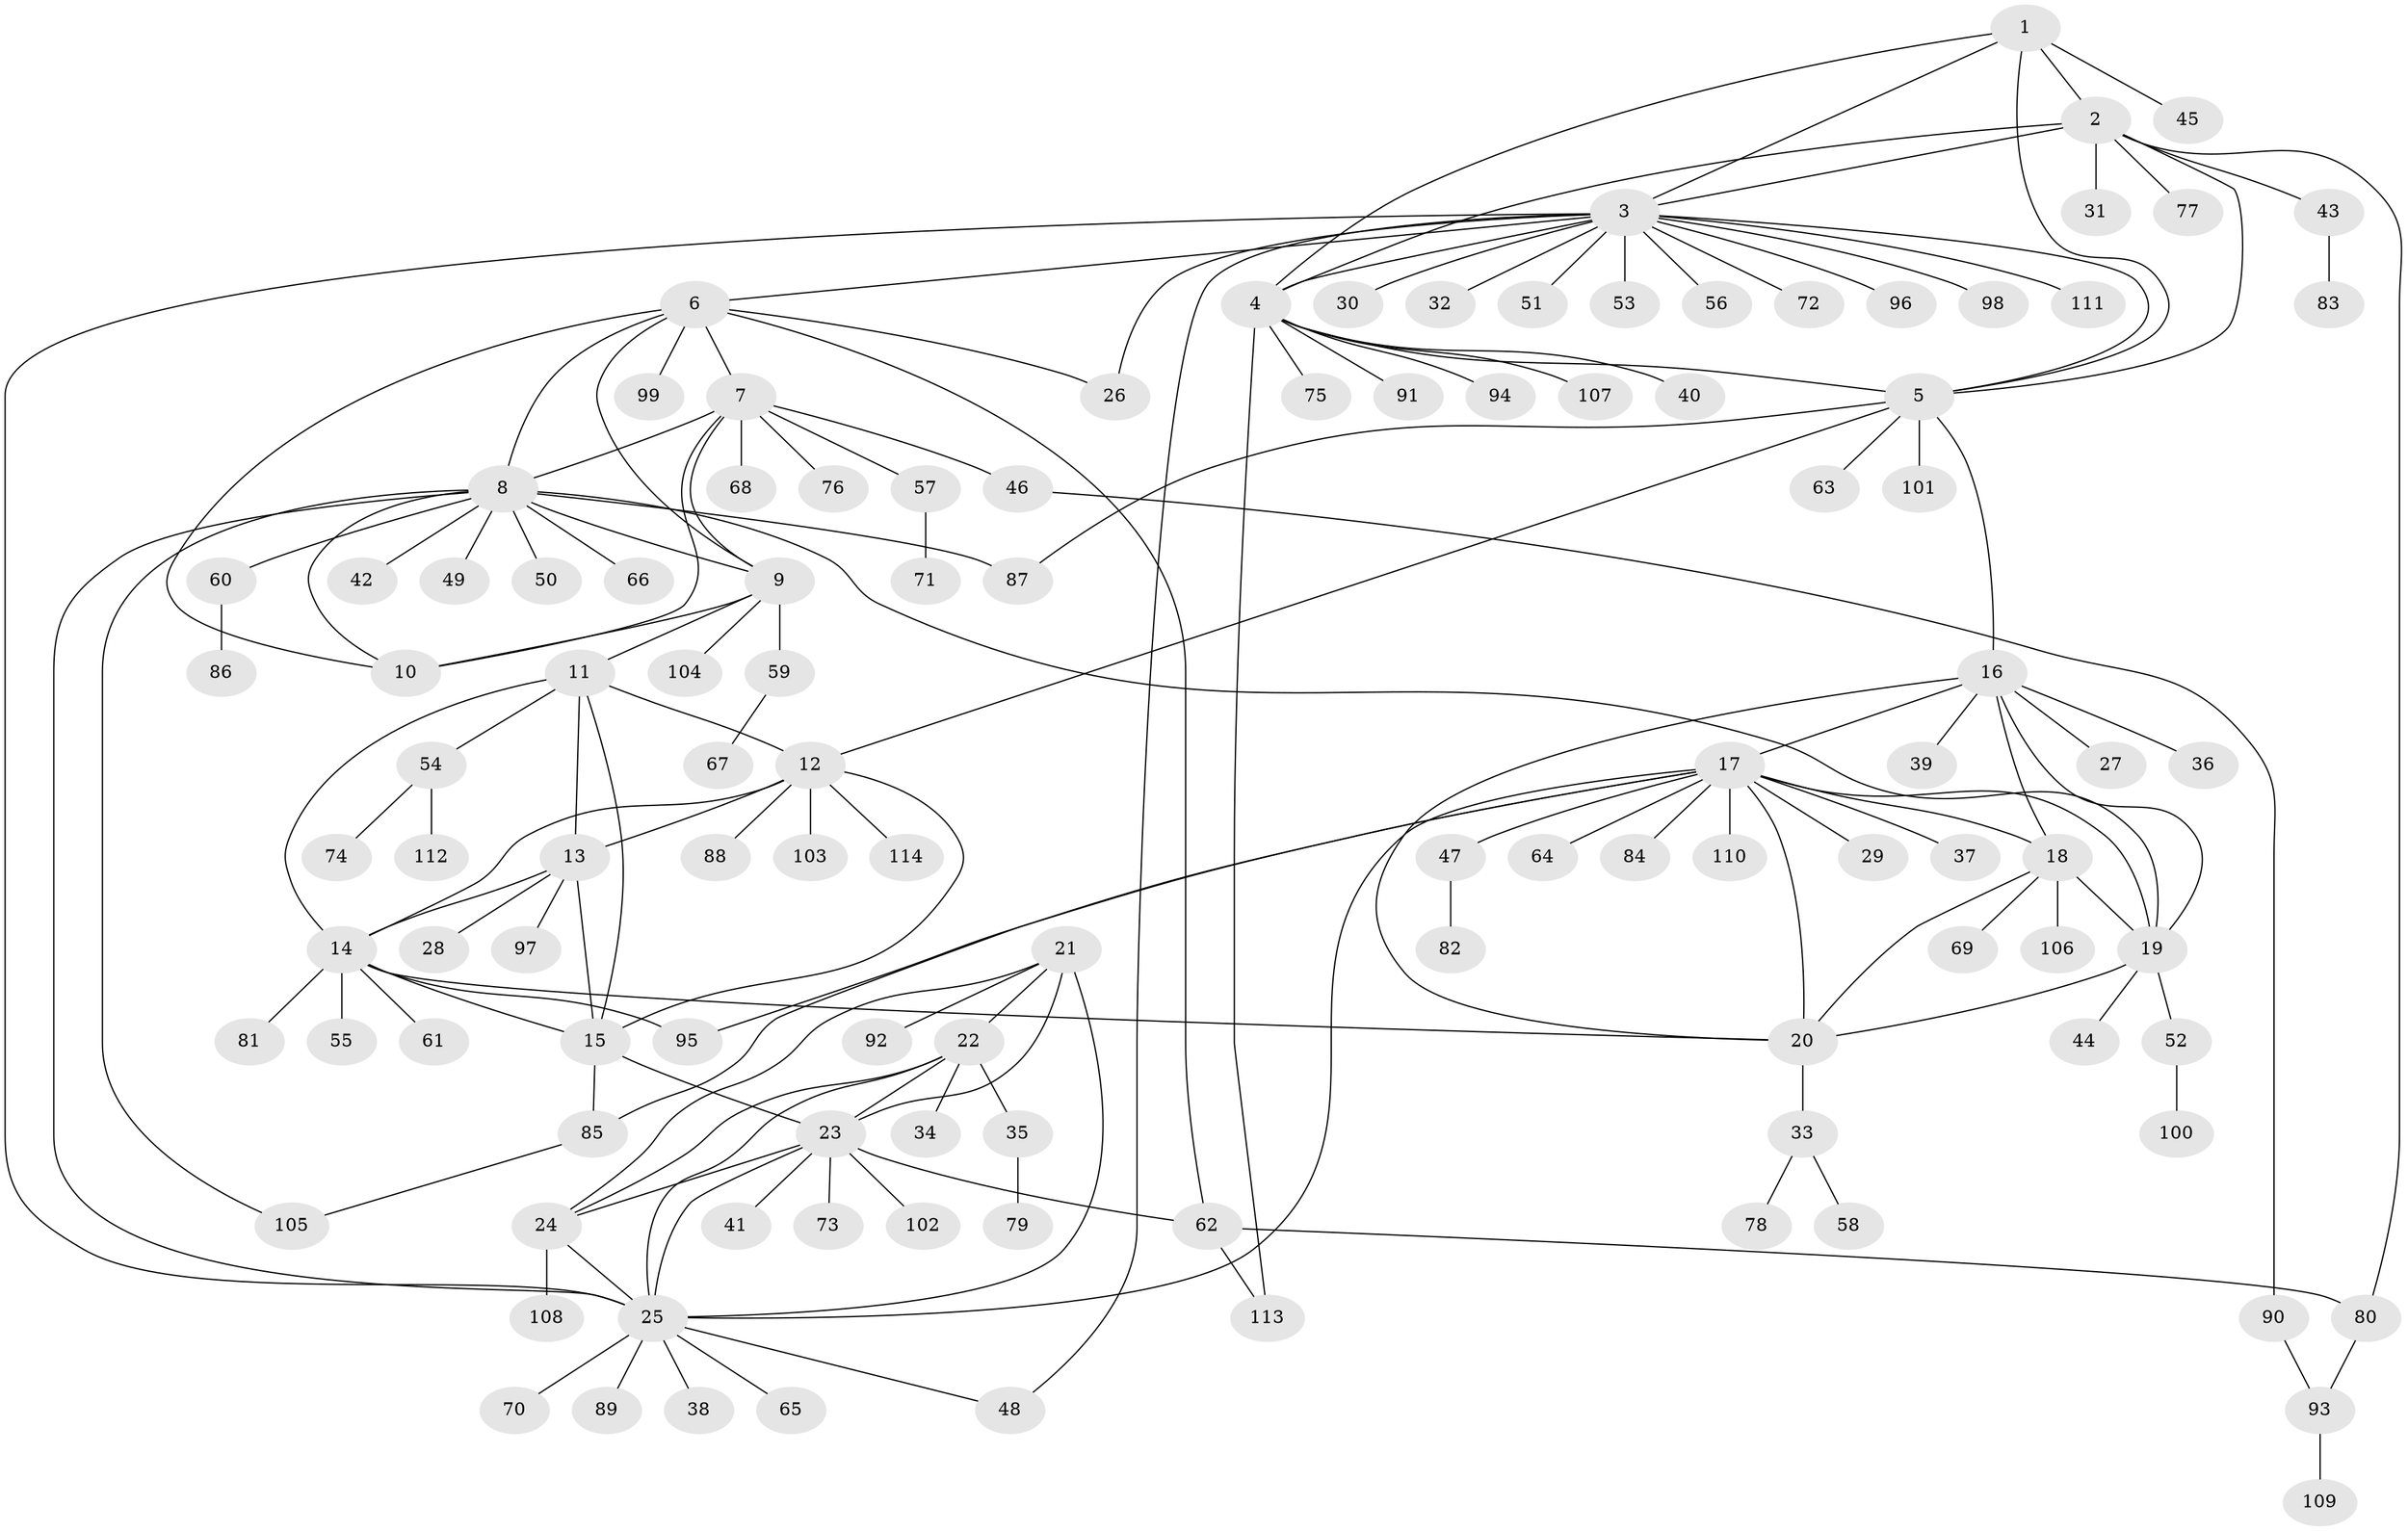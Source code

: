// Generated by graph-tools (version 1.1) at 2025/55/03/09/25 04:55:23]
// undirected, 114 vertices, 159 edges
graph export_dot {
graph [start="1"]
  node [color=gray90,style=filled];
  1;
  2;
  3;
  4;
  5;
  6;
  7;
  8;
  9;
  10;
  11;
  12;
  13;
  14;
  15;
  16;
  17;
  18;
  19;
  20;
  21;
  22;
  23;
  24;
  25;
  26;
  27;
  28;
  29;
  30;
  31;
  32;
  33;
  34;
  35;
  36;
  37;
  38;
  39;
  40;
  41;
  42;
  43;
  44;
  45;
  46;
  47;
  48;
  49;
  50;
  51;
  52;
  53;
  54;
  55;
  56;
  57;
  58;
  59;
  60;
  61;
  62;
  63;
  64;
  65;
  66;
  67;
  68;
  69;
  70;
  71;
  72;
  73;
  74;
  75;
  76;
  77;
  78;
  79;
  80;
  81;
  82;
  83;
  84;
  85;
  86;
  87;
  88;
  89;
  90;
  91;
  92;
  93;
  94;
  95;
  96;
  97;
  98;
  99;
  100;
  101;
  102;
  103;
  104;
  105;
  106;
  107;
  108;
  109;
  110;
  111;
  112;
  113;
  114;
  1 -- 2;
  1 -- 3;
  1 -- 4;
  1 -- 5;
  1 -- 45;
  2 -- 3;
  2 -- 4;
  2 -- 5;
  2 -- 31;
  2 -- 43;
  2 -- 77;
  2 -- 80;
  3 -- 4;
  3 -- 5;
  3 -- 6;
  3 -- 25;
  3 -- 26;
  3 -- 30;
  3 -- 32;
  3 -- 48;
  3 -- 51;
  3 -- 53;
  3 -- 56;
  3 -- 72;
  3 -- 96;
  3 -- 98;
  3 -- 111;
  4 -- 5;
  4 -- 40;
  4 -- 75;
  4 -- 91;
  4 -- 94;
  4 -- 107;
  4 -- 113;
  5 -- 12;
  5 -- 16;
  5 -- 63;
  5 -- 87;
  5 -- 101;
  6 -- 7;
  6 -- 8;
  6 -- 9;
  6 -- 10;
  6 -- 26;
  6 -- 62;
  6 -- 99;
  7 -- 8;
  7 -- 9;
  7 -- 10;
  7 -- 46;
  7 -- 57;
  7 -- 68;
  7 -- 76;
  8 -- 9;
  8 -- 10;
  8 -- 19;
  8 -- 25;
  8 -- 42;
  8 -- 49;
  8 -- 50;
  8 -- 60;
  8 -- 66;
  8 -- 87;
  8 -- 105;
  9 -- 10;
  9 -- 11;
  9 -- 59;
  9 -- 104;
  11 -- 12;
  11 -- 13;
  11 -- 14;
  11 -- 15;
  11 -- 54;
  12 -- 13;
  12 -- 14;
  12 -- 15;
  12 -- 88;
  12 -- 103;
  12 -- 114;
  13 -- 14;
  13 -- 15;
  13 -- 28;
  13 -- 97;
  14 -- 15;
  14 -- 20;
  14 -- 55;
  14 -- 61;
  14 -- 81;
  14 -- 95;
  15 -- 23;
  15 -- 85;
  16 -- 17;
  16 -- 18;
  16 -- 19;
  16 -- 20;
  16 -- 27;
  16 -- 36;
  16 -- 39;
  17 -- 18;
  17 -- 19;
  17 -- 20;
  17 -- 25;
  17 -- 29;
  17 -- 37;
  17 -- 47;
  17 -- 64;
  17 -- 84;
  17 -- 85;
  17 -- 95;
  17 -- 110;
  18 -- 19;
  18 -- 20;
  18 -- 69;
  18 -- 106;
  19 -- 20;
  19 -- 44;
  19 -- 52;
  20 -- 33;
  21 -- 22;
  21 -- 23;
  21 -- 24;
  21 -- 25;
  21 -- 92;
  22 -- 23;
  22 -- 24;
  22 -- 25;
  22 -- 34;
  22 -- 35;
  23 -- 24;
  23 -- 25;
  23 -- 41;
  23 -- 62;
  23 -- 73;
  23 -- 102;
  24 -- 25;
  24 -- 108;
  25 -- 38;
  25 -- 48;
  25 -- 65;
  25 -- 70;
  25 -- 89;
  33 -- 58;
  33 -- 78;
  35 -- 79;
  43 -- 83;
  46 -- 90;
  47 -- 82;
  52 -- 100;
  54 -- 74;
  54 -- 112;
  57 -- 71;
  59 -- 67;
  60 -- 86;
  62 -- 80;
  62 -- 113;
  80 -- 93;
  85 -- 105;
  90 -- 93;
  93 -- 109;
}
